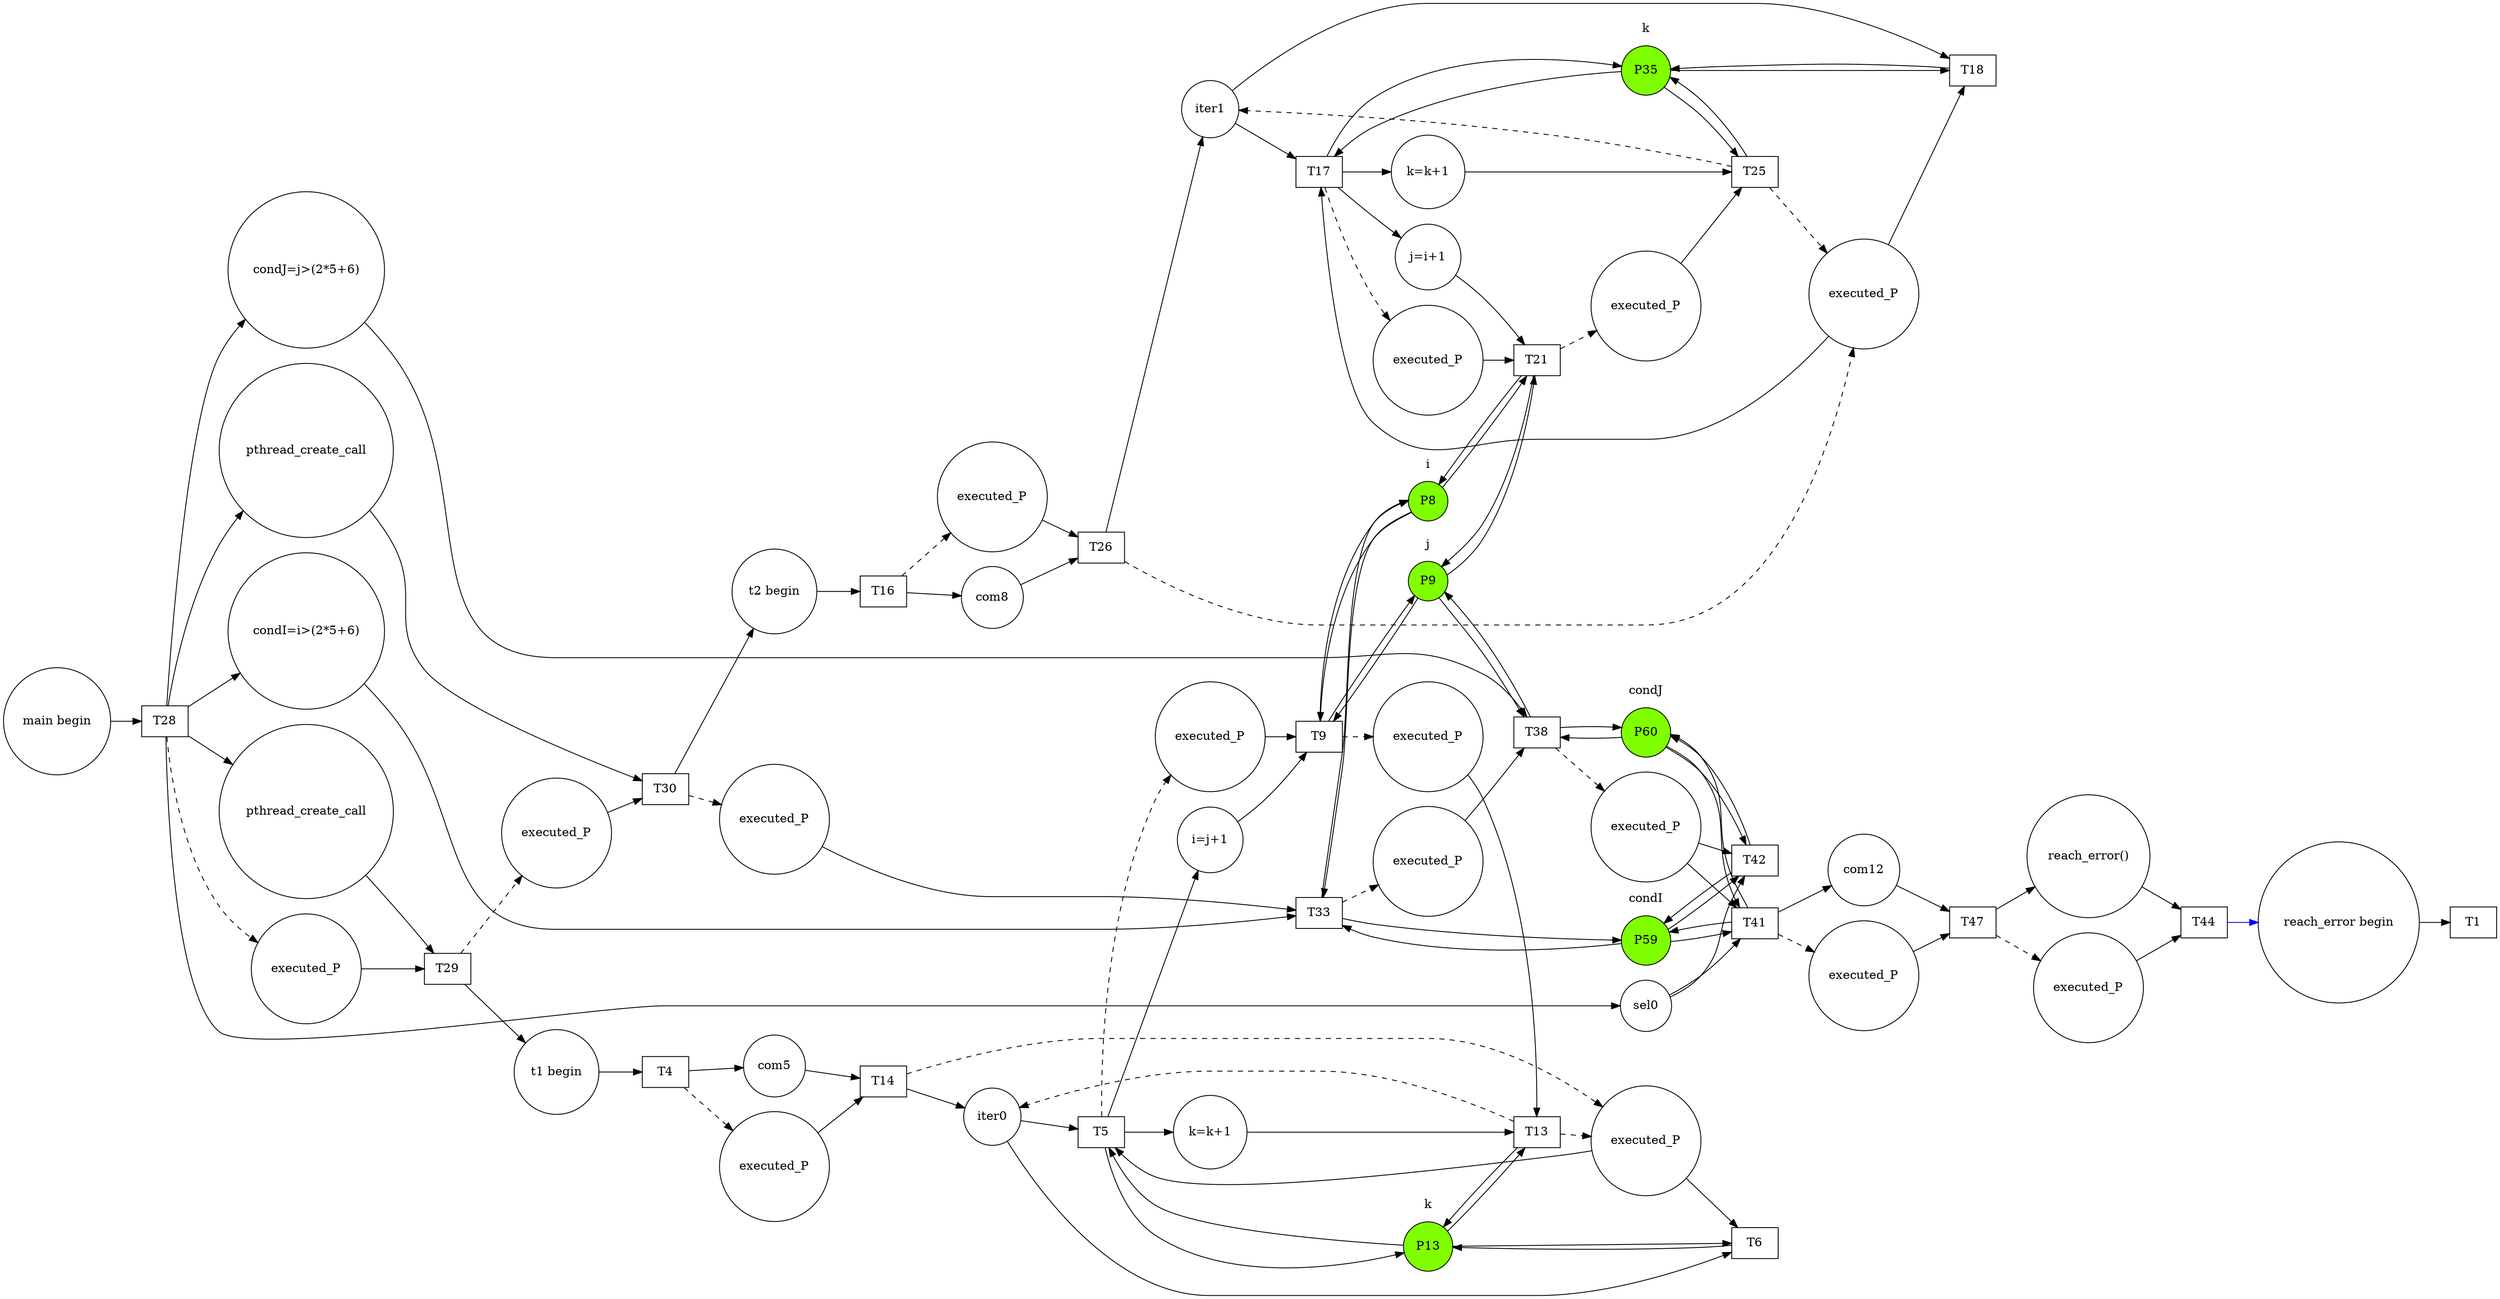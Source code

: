 digraph G{
rankdir = LR
P2[shape=circle,label="reach_error begin"]
subgraph cluster_P8{label="i"color="white"P8[shape=circle, style="filled",color="black",fillcolor="chartreuse"]}
subgraph cluster_P9{label="j"color="white"P9[shape=circle, style="filled",color="black",fillcolor="chartreuse"]}
P10[shape=circle,label="t1 begin"]
subgraph cluster_P13{label="k"color="white"P13[shape=circle, style="filled",color="black",fillcolor="chartreuse"]}
P14[shape=circle,label="iter0"]
P17[shape=circle,label="i=j+1"]
P21[shape=circle,label="k=k+1"]
P23[shape=circle,label="executed_P"]
P26[shape=circle,label="executed_P"]
P27[shape=circle,label="com5"]
P28[shape=circle,label="executed_P"]
P30[shape=circle,label="executed_P"]
P32[shape=circle,label="t2 begin"]
subgraph cluster_P35{label="k"color="white"P35[shape=circle, style="filled",color="black",fillcolor="chartreuse"]}
P36[shape=circle,label="iter1"]
P39[shape=circle,label="j=i+1"]
P43[shape=circle,label="k=k+1"]
P45[shape=circle,label="executed_P"]
P48[shape=circle,label="executed_P"]
P49[shape=circle,label="com8"]
P50[shape=circle,label="executed_P"]
P52[shape=circle,label="executed_P"]
P54[shape=circle,label="main begin"]
subgraph cluster_P59{label="condI"color="white"P59[shape=circle, style="filled",color="black",fillcolor="chartreuse"]}
subgraph cluster_P60{label="condJ"color="white"P60[shape=circle, style="filled",color="black",fillcolor="chartreuse"]}
P61[shape=circle,label="pthread_create_call"]
P62[shape=circle,label="pthread_create_call"]
P65[shape=circle,label="condI=i>(2*5+6)"]
P70[shape=circle,label="condJ=j>(2*5+6)"]
P73[shape=circle,label="sel0"]
P75[shape=circle,label="reach_error()"]
P78[shape=circle,label="com12"]
P79[shape=circle,label="executed_P"]
P81[shape=circle,label="executed_P"]
P83[shape=circle,label="executed_P"]
P84[shape=circle,label="executed_P"]
P86[shape=circle,label="executed_P"]
P89[shape=circle,label="executed_P"]
P91[shape=circle,label="executed_P"]
T1[shape=box]
T4[shape=box]
T5[shape=box]
T6[shape=box]
T9[shape=box]
T13[shape=box]
T14[shape=box]
T16[shape=box]
T17[shape=box]
T18[shape=box]
T21[shape=box]
T25[shape=box]
T26[shape=box]
T28[shape=box]
T29[shape=box]
T30[shape=box]
T33[shape=box]
T38[shape=box]
T41[shape=box]
T42[shape=box]
T44[shape=box]
T47[shape=box]
P2->T1
P10->T4
P14->T5
P14->T6
P17->T9
P9->T9
T9->P9
T9->P8
P8->T9
P21->T13
P13->T13
T13->P13
P13->T5
T5->P13
P13->T6
T6->P13
T13->P14[style="dashed"]
T5->P17
P23->T9
T5->P21
P26->T13
P27->T14
T14->P14
T14->P28[style="dashed"]
P28->T5
P28->T6
T13->P28[style="dashed"]
T4->P27
T4->P30[style="dashed"]
P30->T14
P32->T16
P36->T17
P36->T18
P39->T21
P8->T21
T21->P8
T21->P9
P9->T21
P43->T25
P35->T25
T25->P35
P35->T17
T17->P35
P35->T18
T18->P35
T25->P36[style="dashed"]
T17->P39
P45->T21
T17->P43
P48->T25
P49->T26
T26->P36
T26->P50[style="dashed"]
P50->T17
P50->T18
T25->P50[style="dashed"]
T16->P49
T16->P52[style="dashed"]
P52->T26
P54->T28
P61->T29
T29->P10
P62->T30
T30->P32
P65->T33
P8->T33
T33->P8
T33->P59
P59->T33
P70->T38
P9->T38
T38->P9
T38->P60
P60->T38
P73->T41
P73->T42
P75->T44
T44->P2[color="blue"]
P78->T47
T47->P75
T47->P79[style="dashed"]
P79->T44
P59->T41
T41->P59
P60->T41
T41->P60
P59->T42
T42->P59
P60->T42
T42->P60
T41->P78
T41->P81[style="dashed"]
P81->T47
T28->P61
T28->P83[style="dashed"]
P83->T29
T28->P62
T29->P84[style="dashed"]
P84->T30
T28->P65
P86->T33
T28->P70
P89->T38
T28->P73
P91->T41
P91->T42
T5->P23[style="dashed"]
T9->P26[style="dashed"]
T17->P45[style="dashed"]
T21->P48[style="dashed"]
T30->P86[style="dashed"]
T33->P89[style="dashed"]
T38->P91[style="dashed"]
}
